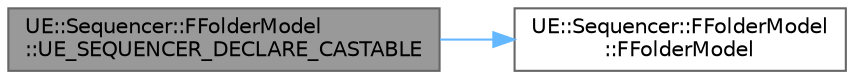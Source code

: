 digraph "UE::Sequencer::FFolderModel::UE_SEQUENCER_DECLARE_CASTABLE"
{
 // INTERACTIVE_SVG=YES
 // LATEX_PDF_SIZE
  bgcolor="transparent";
  edge [fontname=Helvetica,fontsize=10,labelfontname=Helvetica,labelfontsize=10];
  node [fontname=Helvetica,fontsize=10,shape=box,height=0.2,width=0.4];
  rankdir="LR";
  Node1 [id="Node000001",label="UE::Sequencer::FFolderModel\l::UE_SEQUENCER_DECLARE_CASTABLE",height=0.2,width=0.4,color="gray40", fillcolor="grey60", style="filled", fontcolor="black",tooltip=" "];
  Node1 -> Node2 [id="edge1_Node000001_Node000002",color="steelblue1",style="solid",tooltip=" "];
  Node2 [id="Node000002",label="UE::Sequencer::FFolderModel\l::FFolderModel",height=0.2,width=0.4,color="grey40", fillcolor="white", style="filled",URL="$d7/df8/classUE_1_1Sequencer_1_1FFolderModel.html#a016f925436c5633e06b79c1acee61d07",tooltip=" "];
}
